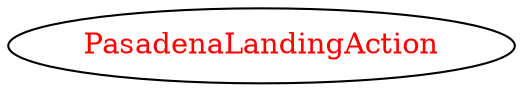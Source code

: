 digraph dependencyGraph {
 concentrate=true;
 ranksep="2.0";
 rankdir="LR"; 
 splines="ortho";
"PasadenaLandingAction" [fontcolor="red"];
}